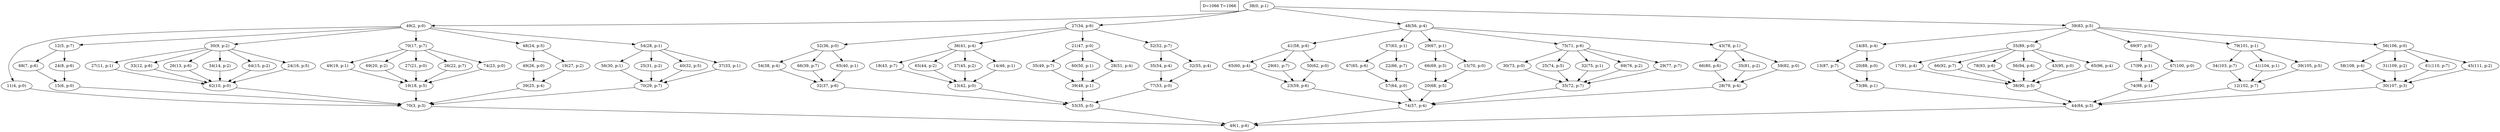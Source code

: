 digraph Task {
i [shape=box, label="D=1066 T=1066"]; 
0 [label="38(0, p:1)"];
1 [label="49(1, p:6)"];
2 [label="49(2, p:0)"];
3 [label="70(3, p:3)"];
4 [label="11(4, p:0)"];
5 [label="12(5, p:7)"];
6 [label="15(6, p:0)"];
7 [label="68(7, p:6)"];
8 [label="24(8, p:6)"];
9 [label="30(9, p:2)"];
10 [label="62(10, p:0)"];
11 [label="27(11, p:1)"];
12 [label="33(12, p:6)"];
13 [label="26(13, p:6)"];
14 [label="34(14, p:2)"];
15 [label="64(15, p:2)"];
16 [label="24(16, p:5)"];
17 [label="70(17, p:7)"];
18 [label="19(18, p:5)"];
19 [label="49(19, p:1)"];
20 [label="69(20, p:2)"];
21 [label="27(21, p:0)"];
22 [label="26(22, p:7)"];
23 [label="74(23, p:0)"];
24 [label="48(24, p:5)"];
25 [label="39(25, p:4)"];
26 [label="49(26, p:0)"];
27 [label="19(27, p:2)"];
28 [label="54(28, p:1)"];
29 [label="70(29, p:7)"];
30 [label="56(30, p:1)"];
31 [label="25(31, p:2)"];
32 [label="40(32, p:5)"];
33 [label="37(33, p:1)"];
34 [label="27(34, p:6)"];
35 [label="53(35, p:5)"];
36 [label="52(36, p:0)"];
37 [label="32(37, p:6)"];
38 [label="54(38, p:4)"];
39 [label="66(39, p:7)"];
40 [label="65(40, p:1)"];
41 [label="36(41, p:4)"];
42 [label="13(42, p:0)"];
43 [label="18(43, p:7)"];
44 [label="65(44, p:2)"];
45 [label="37(45, p:2)"];
46 [label="14(46, p:1)"];
47 [label="21(47, p:0)"];
48 [label="39(48, p:1)"];
49 [label="35(49, p:7)"];
50 [label="60(50, p:1)"];
51 [label="28(51, p:4)"];
52 [label="52(52, p:7)"];
53 [label="77(53, p:0)"];
54 [label="35(54, p:4)"];
55 [label="32(55, p:4)"];
56 [label="48(56, p:4)"];
57 [label="74(57, p:4)"];
58 [label="41(58, p:6)"];
59 [label="23(59, p:6)"];
60 [label="65(60, p:4)"];
61 [label="29(61, p:7)"];
62 [label="50(62, p:0)"];
63 [label="37(63, p:1)"];
64 [label="57(64, p:0)"];
65 [label="67(65, p:6)"];
66 [label="22(66, p:7)"];
67 [label="29(67, p:1)"];
68 [label="20(68, p:5)"];
69 [label="66(69, p:3)"];
70 [label="15(70, p:0)"];
71 [label="75(71, p:6)"];
72 [label="35(72, p:7)"];
73 [label="30(73, p:0)"];
74 [label="25(74, p:5)"];
75 [label="32(75, p:1)"];
76 [label="69(76, p:2)"];
77 [label="29(77, p:7)"];
78 [label="43(78, p:1)"];
79 [label="28(79, p:4)"];
80 [label="66(80, p:6)"];
81 [label="35(81, p:2)"];
82 [label="59(82, p:0)"];
83 [label="39(83, p:5)"];
84 [label="44(84, p:3)"];
85 [label="14(85, p:4)"];
86 [label="73(86, p:1)"];
87 [label="13(87, p:7)"];
88 [label="20(88, p:0)"];
89 [label="35(89, p:0)"];
90 [label="38(90, p:5)"];
91 [label="17(91, p:4)"];
92 [label="66(92, p:7)"];
93 [label="78(93, p:6)"];
94 [label="56(94, p:6)"];
95 [label="43(95, p:0)"];
96 [label="65(96, p:4)"];
97 [label="69(97, p:5)"];
98 [label="74(98, p:1)"];
99 [label="17(99, p:1)"];
100 [label="67(100, p:0)"];
101 [label="79(101, p:1)"];
102 [label="12(102, p:7)"];
103 [label="34(103, p:7)"];
104 [label="41(104, p:1)"];
105 [label="39(105, p:5)"];
106 [label="56(106, p:0)"];
107 [label="30(107, p:3)"];
108 [label="58(108, p:4)"];
109 [label="31(109, p:2)"];
110 [label="61(110, p:7)"];
111 [label="45(111, p:2)"];
0 -> 2;
0 -> 34;
0 -> 56;
0 -> 83;
2 -> 4;
2 -> 5;
2 -> 9;
2 -> 17;
2 -> 24;
2 -> 28;
3 -> 1;
4 -> 3;
5 -> 7;
5 -> 8;
6 -> 3;
7 -> 6;
8 -> 6;
9 -> 11;
9 -> 12;
9 -> 13;
9 -> 14;
9 -> 15;
9 -> 16;
10 -> 3;
11 -> 10;
12 -> 10;
13 -> 10;
14 -> 10;
15 -> 10;
16 -> 10;
17 -> 19;
17 -> 20;
17 -> 21;
17 -> 22;
17 -> 23;
18 -> 3;
19 -> 18;
20 -> 18;
21 -> 18;
22 -> 18;
23 -> 18;
24 -> 26;
24 -> 27;
25 -> 3;
26 -> 25;
27 -> 25;
28 -> 30;
28 -> 31;
28 -> 32;
28 -> 33;
29 -> 3;
30 -> 29;
31 -> 29;
32 -> 29;
33 -> 29;
34 -> 36;
34 -> 41;
34 -> 47;
34 -> 52;
35 -> 1;
36 -> 38;
36 -> 39;
36 -> 40;
37 -> 35;
38 -> 37;
39 -> 37;
40 -> 37;
41 -> 43;
41 -> 44;
41 -> 45;
41 -> 46;
42 -> 35;
43 -> 42;
44 -> 42;
45 -> 42;
46 -> 42;
47 -> 49;
47 -> 50;
47 -> 51;
48 -> 35;
49 -> 48;
50 -> 48;
51 -> 48;
52 -> 54;
52 -> 55;
53 -> 35;
54 -> 53;
55 -> 53;
56 -> 58;
56 -> 63;
56 -> 67;
56 -> 71;
56 -> 78;
57 -> 1;
58 -> 60;
58 -> 61;
58 -> 62;
59 -> 57;
60 -> 59;
61 -> 59;
62 -> 59;
63 -> 65;
63 -> 66;
64 -> 57;
65 -> 64;
66 -> 64;
67 -> 69;
67 -> 70;
68 -> 57;
69 -> 68;
70 -> 68;
71 -> 73;
71 -> 74;
71 -> 75;
71 -> 76;
71 -> 77;
72 -> 57;
73 -> 72;
74 -> 72;
75 -> 72;
76 -> 72;
77 -> 72;
78 -> 80;
78 -> 81;
78 -> 82;
79 -> 57;
80 -> 79;
81 -> 79;
82 -> 79;
83 -> 85;
83 -> 89;
83 -> 97;
83 -> 101;
83 -> 106;
84 -> 1;
85 -> 87;
85 -> 88;
86 -> 84;
87 -> 86;
88 -> 86;
89 -> 91;
89 -> 92;
89 -> 93;
89 -> 94;
89 -> 95;
89 -> 96;
90 -> 84;
91 -> 90;
92 -> 90;
93 -> 90;
94 -> 90;
95 -> 90;
96 -> 90;
97 -> 99;
97 -> 100;
98 -> 84;
99 -> 98;
100 -> 98;
101 -> 103;
101 -> 104;
101 -> 105;
102 -> 84;
103 -> 102;
104 -> 102;
105 -> 102;
106 -> 108;
106 -> 109;
106 -> 110;
106 -> 111;
107 -> 84;
108 -> 107;
109 -> 107;
110 -> 107;
111 -> 107;
}